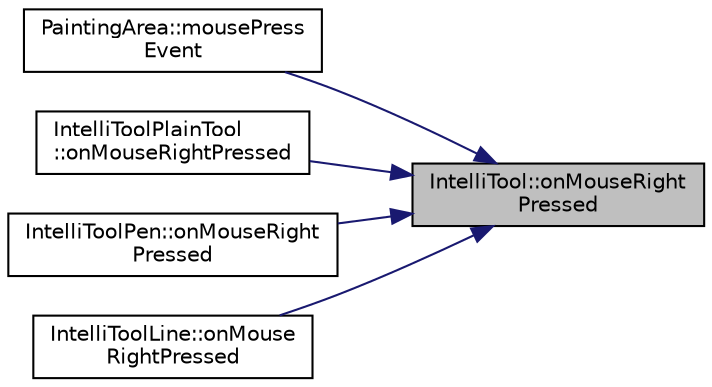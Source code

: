 digraph "IntelliTool::onMouseRightPressed"
{
 // LATEX_PDF_SIZE
  edge [fontname="Helvetica",fontsize="10",labelfontname="Helvetica",labelfontsize="10"];
  node [fontname="Helvetica",fontsize="10",shape=record];
  rankdir="RL";
  Node1 [label="IntelliTool::onMouseRight\lPressed",height=0.2,width=0.4,color="black", fillcolor="grey75", style="filled", fontcolor="black",tooltip=" "];
  Node1 -> Node2 [dir="back",color="midnightblue",fontsize="10",style="solid",fontname="Helvetica"];
  Node2 [label="PaintingArea::mousePress\lEvent",height=0.2,width=0.4,color="black", fillcolor="white", style="filled",URL="$class_painting_area.html#abfe445f8d9b70ae42bfeda874127dd15",tooltip=" "];
  Node1 -> Node3 [dir="back",color="midnightblue",fontsize="10",style="solid",fontname="Helvetica"];
  Node3 [label="IntelliToolPlainTool\l::onMouseRightPressed",height=0.2,width=0.4,color="black", fillcolor="white", style="filled",URL="$class_intelli_tool_plain_tool.html#acb0c46e16d2c09370a2244a936de38b1",tooltip=" "];
  Node1 -> Node4 [dir="back",color="midnightblue",fontsize="10",style="solid",fontname="Helvetica"];
  Node4 [label="IntelliToolPen::onMouseRight\lPressed",height=0.2,width=0.4,color="black", fillcolor="white", style="filled",URL="$class_intelli_tool_pen.html#a1751e3864a0d36ef42ca55021cae73ce",tooltip=" "];
  Node1 -> Node5 [dir="back",color="midnightblue",fontsize="10",style="solid",fontname="Helvetica"];
  Node5 [label="IntelliToolLine::onMouse\lRightPressed",height=0.2,width=0.4,color="black", fillcolor="white", style="filled",URL="$class_intelli_tool_line.html#a6cce59f3017936214b10b47252a898a3",tooltip=" "];
}
